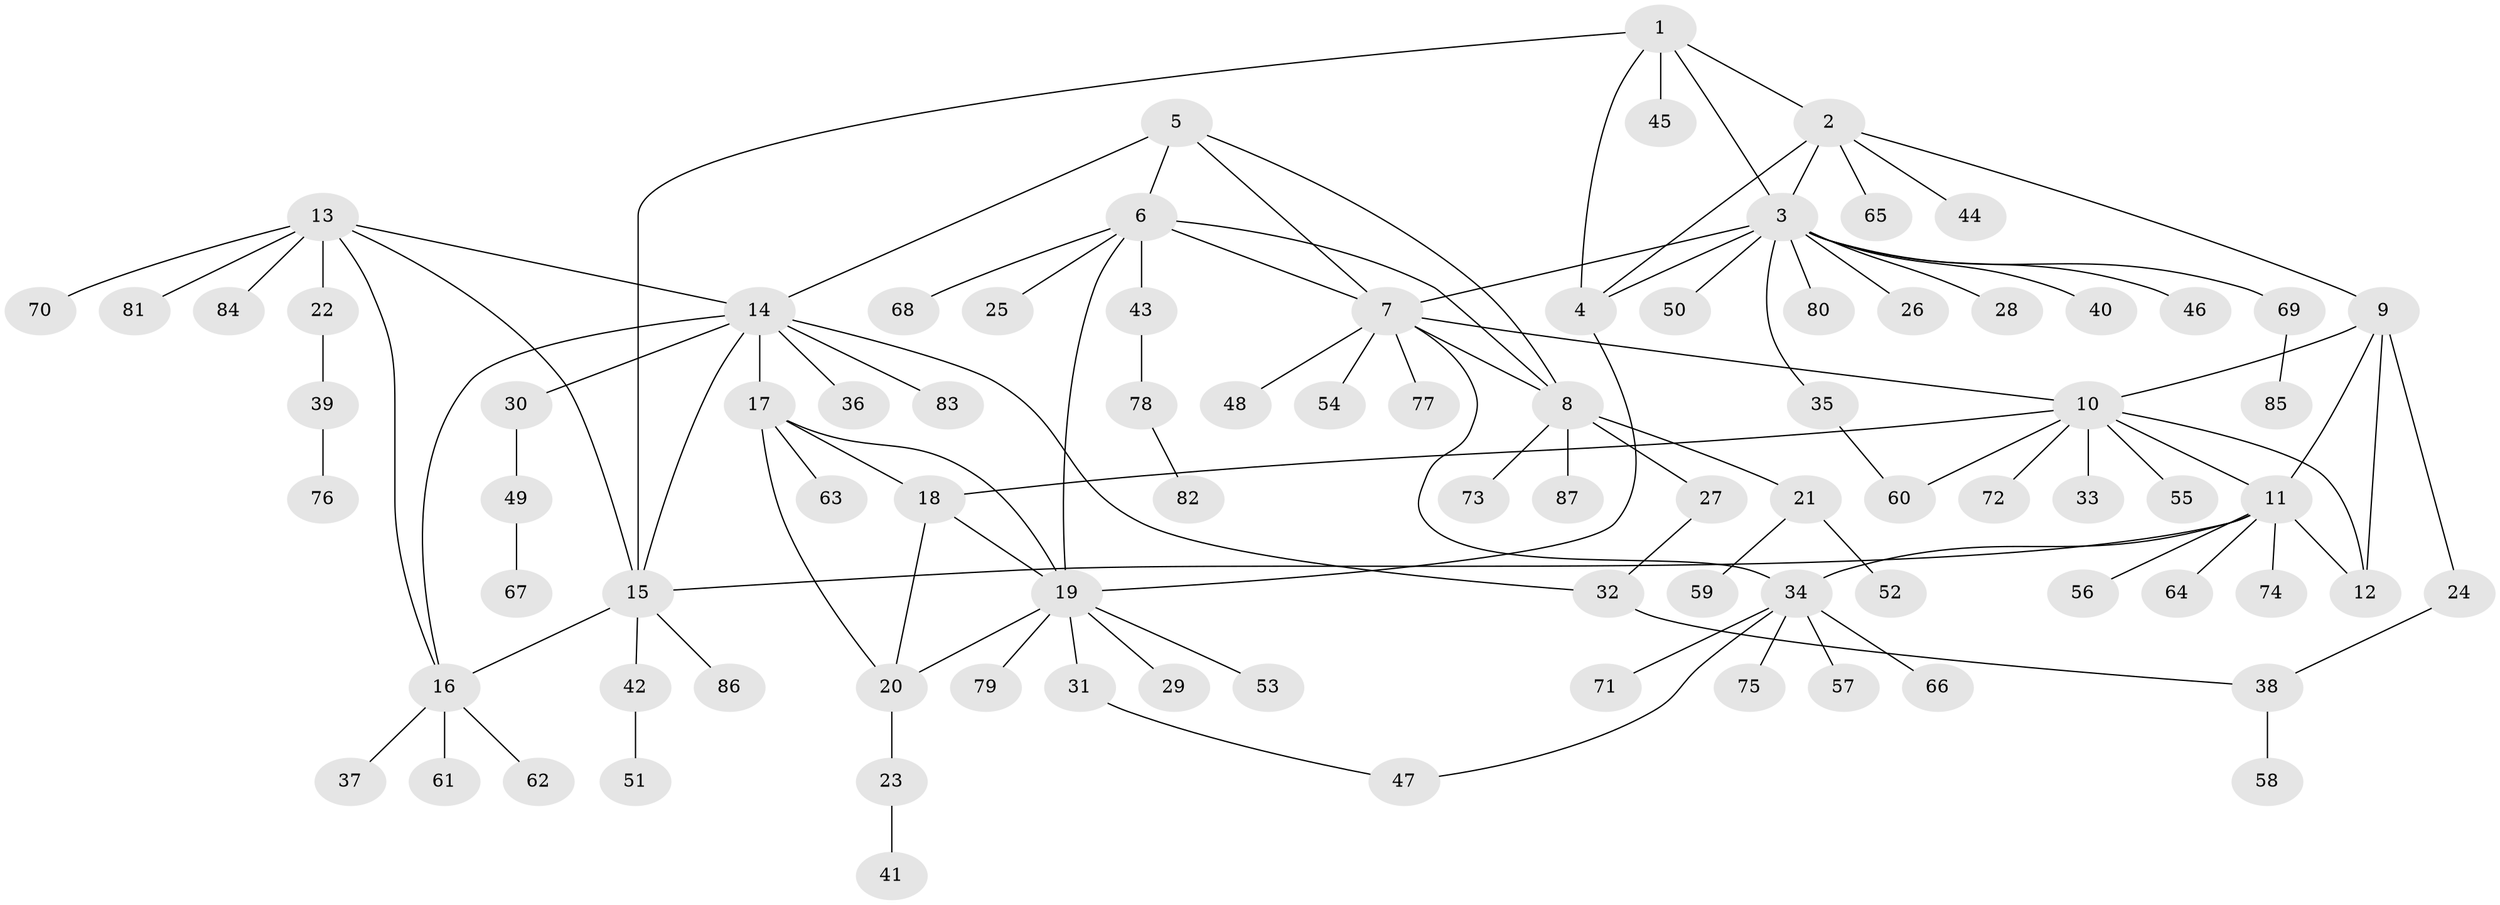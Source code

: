 // Generated by graph-tools (version 1.1) at 2025/11/02/27/25 16:11:30]
// undirected, 87 vertices, 112 edges
graph export_dot {
graph [start="1"]
  node [color=gray90,style=filled];
  1;
  2;
  3;
  4;
  5;
  6;
  7;
  8;
  9;
  10;
  11;
  12;
  13;
  14;
  15;
  16;
  17;
  18;
  19;
  20;
  21;
  22;
  23;
  24;
  25;
  26;
  27;
  28;
  29;
  30;
  31;
  32;
  33;
  34;
  35;
  36;
  37;
  38;
  39;
  40;
  41;
  42;
  43;
  44;
  45;
  46;
  47;
  48;
  49;
  50;
  51;
  52;
  53;
  54;
  55;
  56;
  57;
  58;
  59;
  60;
  61;
  62;
  63;
  64;
  65;
  66;
  67;
  68;
  69;
  70;
  71;
  72;
  73;
  74;
  75;
  76;
  77;
  78;
  79;
  80;
  81;
  82;
  83;
  84;
  85;
  86;
  87;
  1 -- 2;
  1 -- 3;
  1 -- 4;
  1 -- 15;
  1 -- 45;
  2 -- 3;
  2 -- 4;
  2 -- 9;
  2 -- 44;
  2 -- 65;
  3 -- 4;
  3 -- 7;
  3 -- 26;
  3 -- 28;
  3 -- 35;
  3 -- 40;
  3 -- 46;
  3 -- 50;
  3 -- 69;
  3 -- 80;
  4 -- 19;
  5 -- 6;
  5 -- 7;
  5 -- 8;
  5 -- 14;
  6 -- 7;
  6 -- 8;
  6 -- 19;
  6 -- 25;
  6 -- 43;
  6 -- 68;
  7 -- 8;
  7 -- 10;
  7 -- 34;
  7 -- 48;
  7 -- 54;
  7 -- 77;
  8 -- 21;
  8 -- 27;
  8 -- 73;
  8 -- 87;
  9 -- 10;
  9 -- 11;
  9 -- 12;
  9 -- 24;
  10 -- 11;
  10 -- 12;
  10 -- 18;
  10 -- 33;
  10 -- 55;
  10 -- 60;
  10 -- 72;
  11 -- 12;
  11 -- 15;
  11 -- 34;
  11 -- 56;
  11 -- 64;
  11 -- 74;
  13 -- 14;
  13 -- 15;
  13 -- 16;
  13 -- 22;
  13 -- 70;
  13 -- 81;
  13 -- 84;
  14 -- 15;
  14 -- 16;
  14 -- 17;
  14 -- 30;
  14 -- 32;
  14 -- 36;
  14 -- 83;
  15 -- 16;
  15 -- 42;
  15 -- 86;
  16 -- 37;
  16 -- 61;
  16 -- 62;
  17 -- 18;
  17 -- 19;
  17 -- 20;
  17 -- 63;
  18 -- 19;
  18 -- 20;
  19 -- 20;
  19 -- 29;
  19 -- 31;
  19 -- 53;
  19 -- 79;
  20 -- 23;
  21 -- 52;
  21 -- 59;
  22 -- 39;
  23 -- 41;
  24 -- 38;
  27 -- 32;
  30 -- 49;
  31 -- 47;
  32 -- 38;
  34 -- 47;
  34 -- 57;
  34 -- 66;
  34 -- 71;
  34 -- 75;
  35 -- 60;
  38 -- 58;
  39 -- 76;
  42 -- 51;
  43 -- 78;
  49 -- 67;
  69 -- 85;
  78 -- 82;
}
